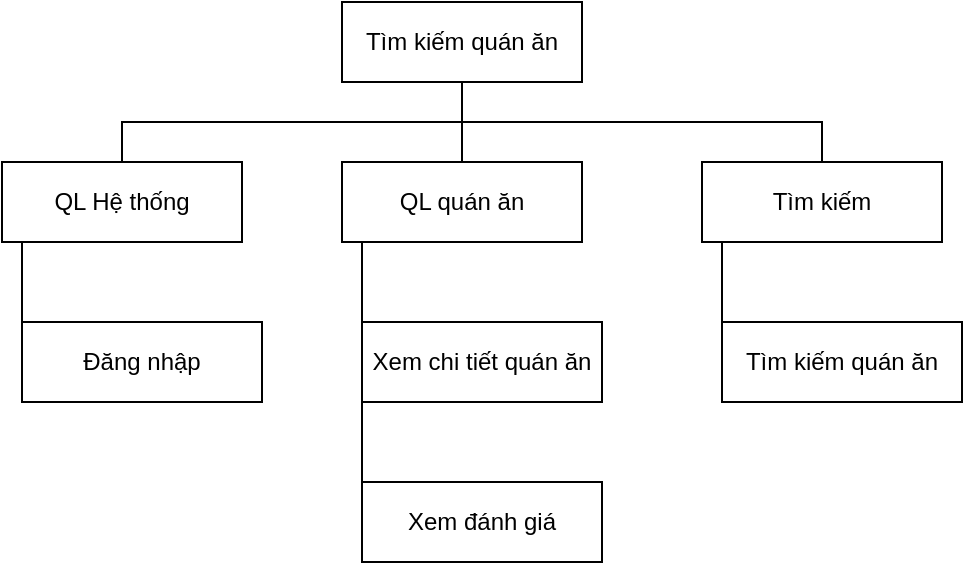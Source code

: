 <mxfile version="13.9.9" type="device"><diagram id="PAIa2vn6wRGjg0gp7Ylh" name="Page-1"><mxGraphModel dx="716" dy="419" grid="0" gridSize="10" guides="1" tooltips="1" connect="1" arrows="1" fold="1" page="1" pageScale="1" pageWidth="850" pageHeight="1100" math="0" shadow="0"><root><mxCell id="0"/><mxCell id="1" parent="0"/><mxCell id="tvnBqN3ArJZjETBsacHB-1" value="Tìm kiếm quán ăn" style="rounded=0;whiteSpace=wrap;html=1;" vertex="1" parent="1"><mxGeometry x="210" y="80" width="120" height="40" as="geometry"/></mxCell><mxCell id="tvnBqN3ArJZjETBsacHB-10" style="edgeStyle=orthogonalEdgeStyle;rounded=0;orthogonalLoop=1;jettySize=auto;html=1;entryX=0.5;entryY=1;entryDx=0;entryDy=0;startArrow=none;startFill=0;endArrow=none;endFill=0;" edge="1" parent="1" source="tvnBqN3ArJZjETBsacHB-2" target="tvnBqN3ArJZjETBsacHB-1"><mxGeometry relative="1" as="geometry"><Array as="points"><mxPoint x="100" y="140"/><mxPoint x="270" y="140"/></Array></mxGeometry></mxCell><mxCell id="tvnBqN3ArJZjETBsacHB-13" value="" style="edgeStyle=orthogonalEdgeStyle;rounded=0;orthogonalLoop=1;jettySize=auto;html=1;startArrow=none;startFill=0;endArrow=none;endFill=0;" edge="1" parent="1" source="tvnBqN3ArJZjETBsacHB-2" target="tvnBqN3ArJZjETBsacHB-5"><mxGeometry relative="1" as="geometry"><Array as="points"><mxPoint x="50" y="230"/><mxPoint x="50" y="230"/></Array></mxGeometry></mxCell><mxCell id="tvnBqN3ArJZjETBsacHB-2" value="QL Hệ thống" style="rounded=0;whiteSpace=wrap;html=1;" vertex="1" parent="1"><mxGeometry x="40" y="160" width="120" height="40" as="geometry"/></mxCell><mxCell id="tvnBqN3ArJZjETBsacHB-11" style="edgeStyle=orthogonalEdgeStyle;rounded=0;orthogonalLoop=1;jettySize=auto;html=1;startArrow=none;startFill=0;endArrow=none;endFill=0;" edge="1" parent="1" source="tvnBqN3ArJZjETBsacHB-3"><mxGeometry relative="1" as="geometry"><mxPoint x="270" y="130" as="targetPoint"/></mxGeometry></mxCell><mxCell id="tvnBqN3ArJZjETBsacHB-3" value="QL quán ăn" style="rounded=0;whiteSpace=wrap;html=1;" vertex="1" parent="1"><mxGeometry x="210" y="160" width="120" height="40" as="geometry"/></mxCell><mxCell id="tvnBqN3ArJZjETBsacHB-12" style="edgeStyle=orthogonalEdgeStyle;rounded=0;orthogonalLoop=1;jettySize=auto;html=1;entryX=0.5;entryY=1;entryDx=0;entryDy=0;startArrow=none;startFill=0;endArrow=none;endFill=0;" edge="1" parent="1" source="tvnBqN3ArJZjETBsacHB-4" target="tvnBqN3ArJZjETBsacHB-1"><mxGeometry relative="1" as="geometry"><Array as="points"><mxPoint x="450" y="140"/><mxPoint x="270" y="140"/></Array></mxGeometry></mxCell><mxCell id="tvnBqN3ArJZjETBsacHB-4" value="Tìm kiếm" style="rounded=0;whiteSpace=wrap;html=1;" vertex="1" parent="1"><mxGeometry x="390" y="160" width="120" height="40" as="geometry"/></mxCell><mxCell id="tvnBqN3ArJZjETBsacHB-5" value="Đăng nhập" style="rounded=0;whiteSpace=wrap;html=1;" vertex="1" parent="1"><mxGeometry x="50" y="240" width="120" height="40" as="geometry"/></mxCell><mxCell id="tvnBqN3ArJZjETBsacHB-14" value="" style="edgeStyle=orthogonalEdgeStyle;rounded=0;orthogonalLoop=1;jettySize=auto;html=1;startArrow=none;startFill=0;endArrow=none;endFill=0;" edge="1" parent="1" source="tvnBqN3ArJZjETBsacHB-6" target="tvnBqN3ArJZjETBsacHB-3"><mxGeometry relative="1" as="geometry"><Array as="points"><mxPoint x="220" y="220"/><mxPoint x="220" y="220"/></Array></mxGeometry></mxCell><mxCell id="tvnBqN3ArJZjETBsacHB-6" value="Xem chi tiết quán ăn" style="rounded=0;whiteSpace=wrap;html=1;" vertex="1" parent="1"><mxGeometry x="220" y="240" width="120" height="40" as="geometry"/></mxCell><mxCell id="tvnBqN3ArJZjETBsacHB-16" value="" style="edgeStyle=orthogonalEdgeStyle;rounded=0;orthogonalLoop=1;jettySize=auto;html=1;startArrow=none;startFill=0;endArrow=none;endFill=0;" edge="1" parent="1" source="tvnBqN3ArJZjETBsacHB-7" target="tvnBqN3ArJZjETBsacHB-6"><mxGeometry relative="1" as="geometry"><Array as="points"><mxPoint x="220" y="290"/><mxPoint x="220" y="290"/></Array></mxGeometry></mxCell><mxCell id="tvnBqN3ArJZjETBsacHB-7" value="Xem đánh giá" style="rounded=0;whiteSpace=wrap;html=1;" vertex="1" parent="1"><mxGeometry x="220" y="320" width="120" height="40" as="geometry"/></mxCell><mxCell id="tvnBqN3ArJZjETBsacHB-17" value="" style="edgeStyle=orthogonalEdgeStyle;rounded=0;orthogonalLoop=1;jettySize=auto;html=1;startArrow=none;startFill=0;endArrow=none;endFill=0;" edge="1" parent="1" source="tvnBqN3ArJZjETBsacHB-8" target="tvnBqN3ArJZjETBsacHB-4"><mxGeometry relative="1" as="geometry"><Array as="points"><mxPoint x="400" y="210"/><mxPoint x="400" y="210"/></Array></mxGeometry></mxCell><mxCell id="tvnBqN3ArJZjETBsacHB-8" value="Tìm kiếm quán ăn" style="rounded=0;whiteSpace=wrap;html=1;" vertex="1" parent="1"><mxGeometry x="400" y="240" width="120" height="40" as="geometry"/></mxCell></root></mxGraphModel></diagram></mxfile>